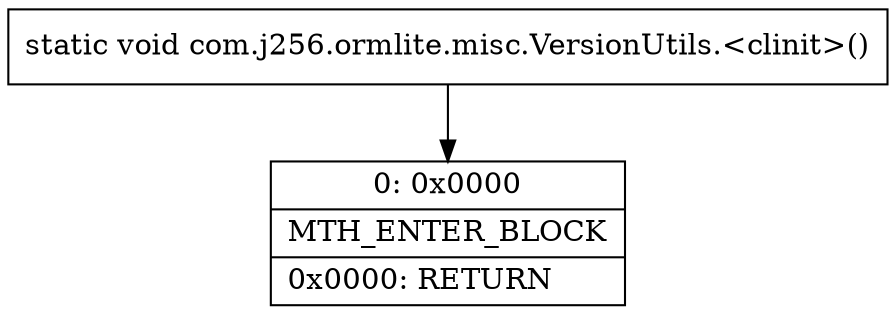 digraph "CFG forcom.j256.ormlite.misc.VersionUtils.\<clinit\>()V" {
Node_0 [shape=record,label="{0\:\ 0x0000|MTH_ENTER_BLOCK\l|0x0000: RETURN   \l}"];
MethodNode[shape=record,label="{static void com.j256.ormlite.misc.VersionUtils.\<clinit\>() }"];
MethodNode -> Node_0;
}


